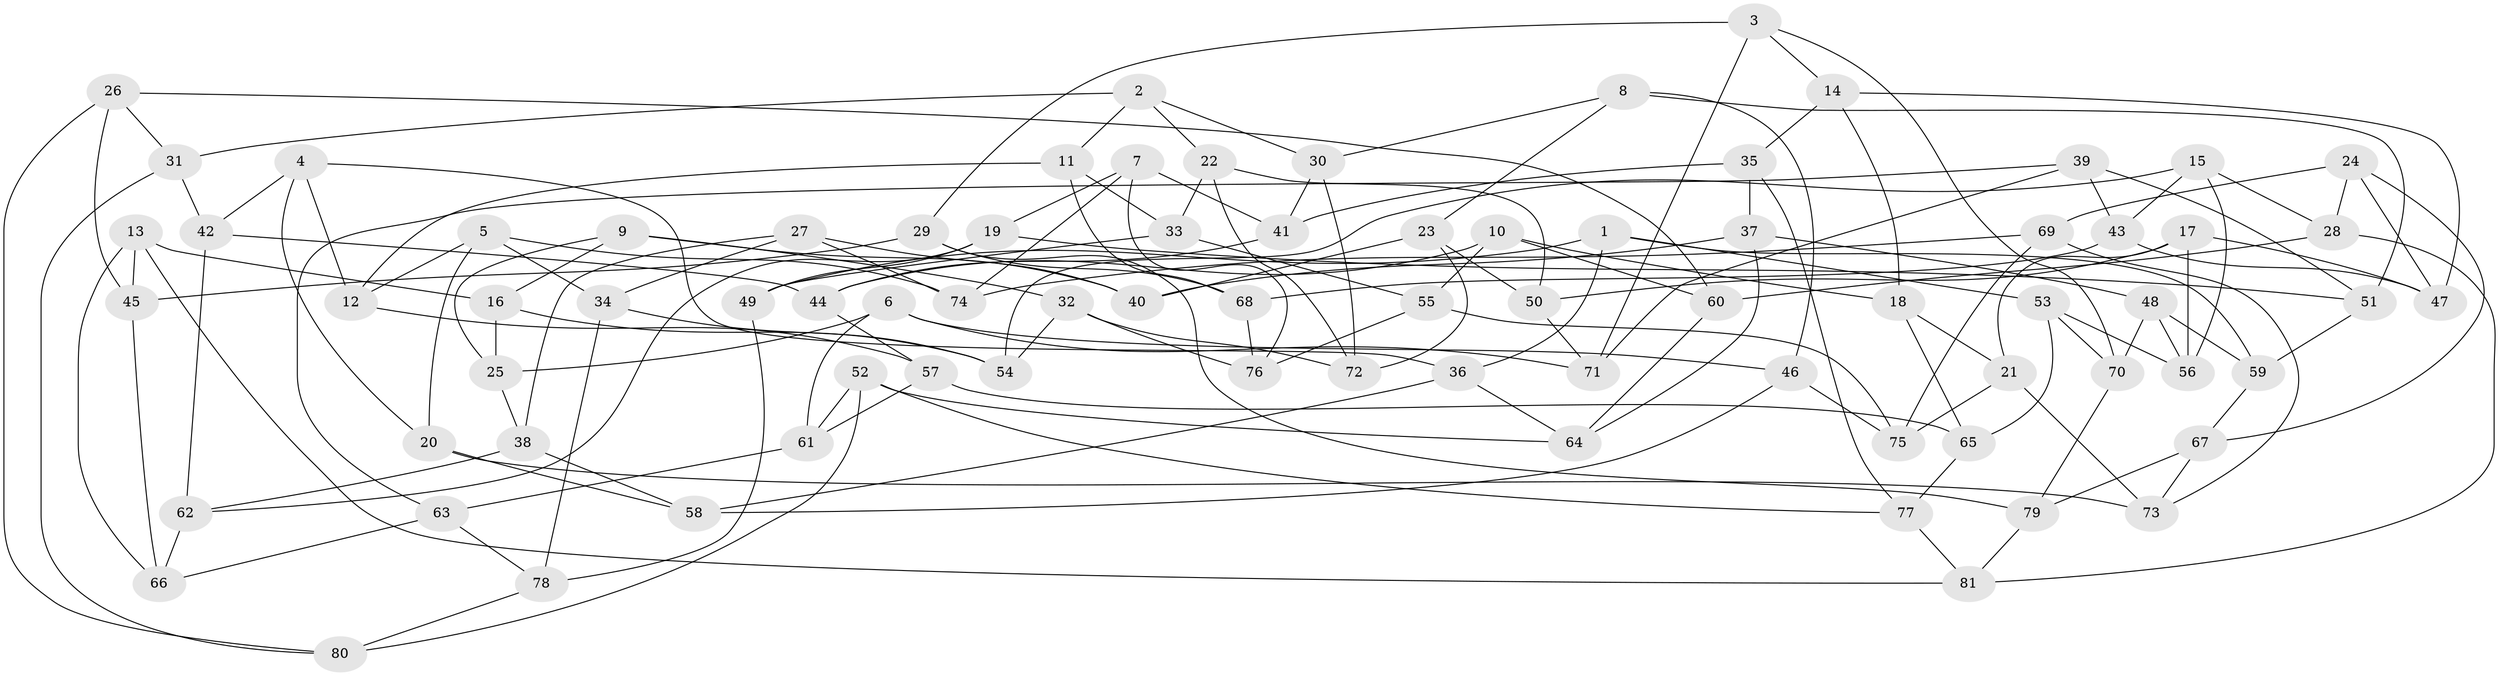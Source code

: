 // coarse degree distribution, {4: 0.11538461538461539, 5: 0.2692307692307692, 8: 0.19230769230769232, 11: 0.038461538461538464, 10: 0.07692307692307693, 6: 0.07692307692307693, 3: 0.038461538461538464, 7: 0.11538461538461539, 9: 0.07692307692307693}
// Generated by graph-tools (version 1.1) at 2025/53/03/04/25 22:53:44]
// undirected, 81 vertices, 162 edges
graph export_dot {
  node [color=gray90,style=filled];
  1;
  2;
  3;
  4;
  5;
  6;
  7;
  8;
  9;
  10;
  11;
  12;
  13;
  14;
  15;
  16;
  17;
  18;
  19;
  20;
  21;
  22;
  23;
  24;
  25;
  26;
  27;
  28;
  29;
  30;
  31;
  32;
  33;
  34;
  35;
  36;
  37;
  38;
  39;
  40;
  41;
  42;
  43;
  44;
  45;
  46;
  47;
  48;
  49;
  50;
  51;
  52;
  53;
  54;
  55;
  56;
  57;
  58;
  59;
  60;
  61;
  62;
  63;
  64;
  65;
  66;
  67;
  68;
  69;
  70;
  71;
  72;
  73;
  74;
  75;
  76;
  77;
  78;
  79;
  80;
  81;
  1 -- 59;
  1 -- 53;
  1 -- 49;
  1 -- 36;
  2 -- 31;
  2 -- 11;
  2 -- 30;
  2 -- 22;
  3 -- 14;
  3 -- 71;
  3 -- 29;
  3 -- 70;
  4 -- 12;
  4 -- 42;
  4 -- 20;
  4 -- 36;
  5 -- 20;
  5 -- 12;
  5 -- 34;
  5 -- 74;
  6 -- 25;
  6 -- 46;
  6 -- 71;
  6 -- 61;
  7 -- 76;
  7 -- 41;
  7 -- 19;
  7 -- 74;
  8 -- 30;
  8 -- 51;
  8 -- 23;
  8 -- 46;
  9 -- 25;
  9 -- 16;
  9 -- 40;
  9 -- 32;
  10 -- 18;
  10 -- 44;
  10 -- 60;
  10 -- 55;
  11 -- 33;
  11 -- 12;
  11 -- 68;
  12 -- 57;
  13 -- 81;
  13 -- 45;
  13 -- 16;
  13 -- 66;
  14 -- 47;
  14 -- 18;
  14 -- 35;
  15 -- 28;
  15 -- 43;
  15 -- 56;
  15 -- 54;
  16 -- 54;
  16 -- 25;
  17 -- 21;
  17 -- 47;
  17 -- 56;
  17 -- 50;
  18 -- 21;
  18 -- 65;
  19 -- 62;
  19 -- 49;
  19 -- 51;
  20 -- 58;
  20 -- 73;
  21 -- 73;
  21 -- 75;
  22 -- 33;
  22 -- 50;
  22 -- 72;
  23 -- 72;
  23 -- 40;
  23 -- 50;
  24 -- 69;
  24 -- 47;
  24 -- 28;
  24 -- 67;
  25 -- 38;
  26 -- 60;
  26 -- 31;
  26 -- 80;
  26 -- 45;
  27 -- 40;
  27 -- 38;
  27 -- 74;
  27 -- 34;
  28 -- 81;
  28 -- 60;
  29 -- 68;
  29 -- 79;
  29 -- 45;
  30 -- 41;
  30 -- 72;
  31 -- 80;
  31 -- 42;
  32 -- 54;
  32 -- 72;
  32 -- 76;
  33 -- 55;
  33 -- 49;
  34 -- 54;
  34 -- 78;
  35 -- 37;
  35 -- 77;
  35 -- 41;
  36 -- 64;
  36 -- 58;
  37 -- 40;
  37 -- 64;
  37 -- 48;
  38 -- 62;
  38 -- 58;
  39 -- 43;
  39 -- 63;
  39 -- 71;
  39 -- 51;
  41 -- 44;
  42 -- 62;
  42 -- 44;
  43 -- 47;
  43 -- 68;
  44 -- 57;
  45 -- 66;
  46 -- 58;
  46 -- 75;
  48 -- 59;
  48 -- 56;
  48 -- 70;
  49 -- 78;
  50 -- 71;
  51 -- 59;
  52 -- 77;
  52 -- 64;
  52 -- 80;
  52 -- 61;
  53 -- 70;
  53 -- 65;
  53 -- 56;
  55 -- 76;
  55 -- 75;
  57 -- 61;
  57 -- 65;
  59 -- 67;
  60 -- 64;
  61 -- 63;
  62 -- 66;
  63 -- 66;
  63 -- 78;
  65 -- 77;
  67 -- 79;
  67 -- 73;
  68 -- 76;
  69 -- 75;
  69 -- 73;
  69 -- 74;
  70 -- 79;
  77 -- 81;
  78 -- 80;
  79 -- 81;
}
